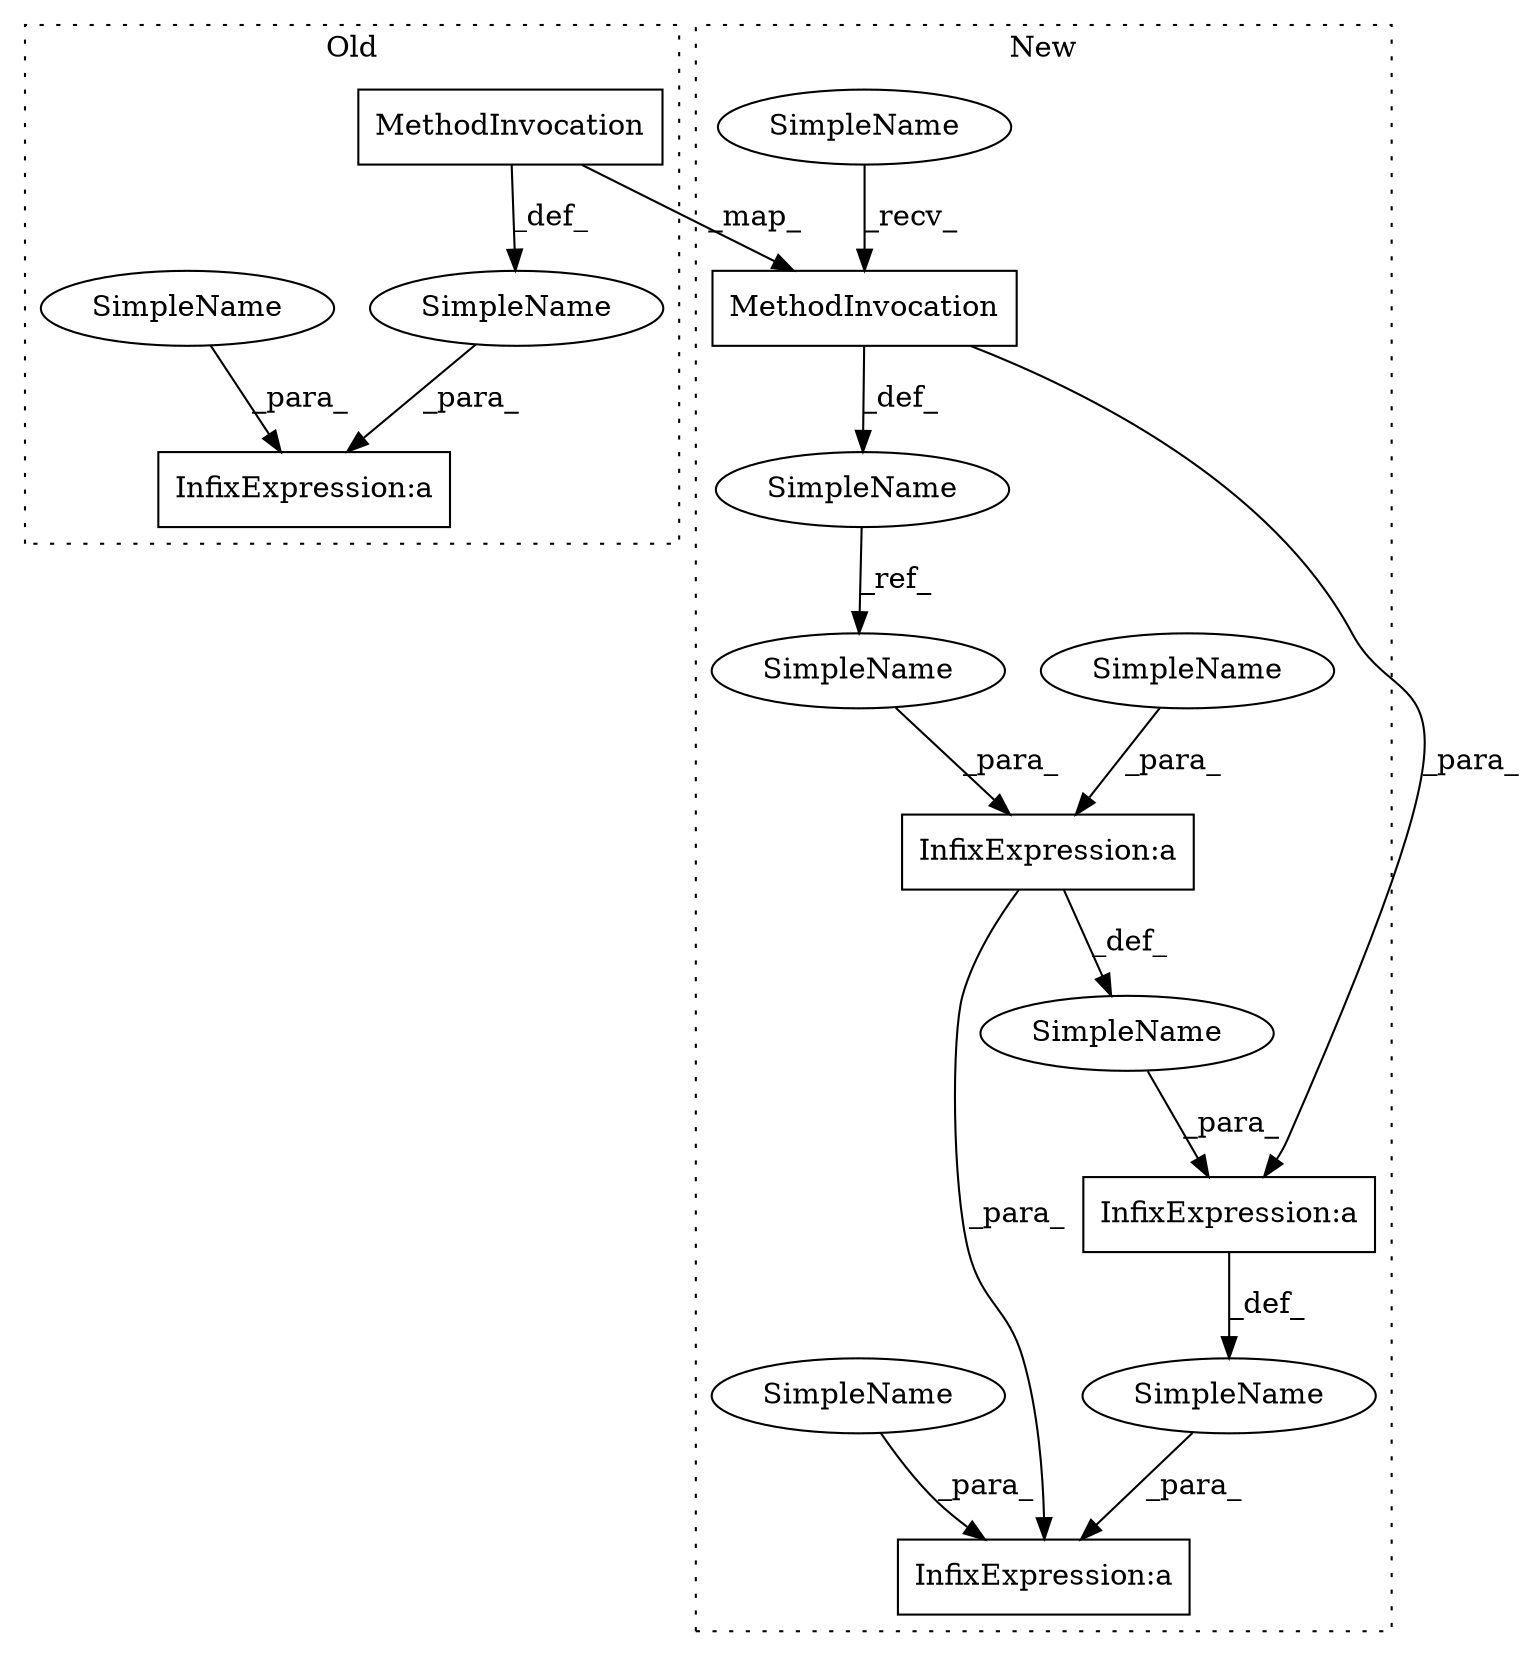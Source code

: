 digraph G {
subgraph cluster0 {
2 [label="MethodInvocation" a="32" s="6088,6107" l="11,1" shape="box"];
3 [label="SimpleName" a="42" s="" l="" shape="ellipse"];
5 [label="SimpleName" a="42" s="" l="" shape="ellipse"];
15 [label="InfixExpression:a" a="27" s="6085" l="3" shape="box"];
label = "Old";
style="dotted";
}
subgraph cluster1 {
1 [label="MethodInvocation" a="32" s="6118,6131" l="11,1" shape="box"];
4 [label="SimpleName" a="42" s="6239" l="3" shape="ellipse"];
6 [label="SimpleName" a="42" s="" l="" shape="ellipse"];
7 [label="SimpleName" a="42" s="6245" l="3" shape="ellipse"];
8 [label="SimpleName" a="42" s="6113" l="4" shape="ellipse"];
9 [label="SimpleName" a="42" s="6273" l="3" shape="ellipse"];
10 [label="SimpleName" a="42" s="" l="" shape="ellipse"];
11 [label="SimpleName" a="42" s="6109" l="3" shape="ellipse"];
12 [label="InfixExpression:a" a="27" s="6242" l="3" shape="box"];
13 [label="InfixExpression:a" a="27" s="6249" l="3" shape="box"];
14 [label="InfixExpression:a" a="27" s="6270" l="3" shape="box"];
label = "New";
style="dotted";
}
1 -> 13 [label="_para_"];
1 -> 11 [label="_def_"];
2 -> 1 [label="_map_"];
2 -> 5 [label="_def_"];
3 -> 15 [label="_para_"];
4 -> 12 [label="_para_"];
5 -> 15 [label="_para_"];
6 -> 13 [label="_para_"];
7 -> 12 [label="_para_"];
8 -> 1 [label="_recv_"];
9 -> 14 [label="_para_"];
10 -> 14 [label="_para_"];
11 -> 7 [label="_ref_"];
12 -> 14 [label="_para_"];
12 -> 6 [label="_def_"];
13 -> 10 [label="_def_"];
}